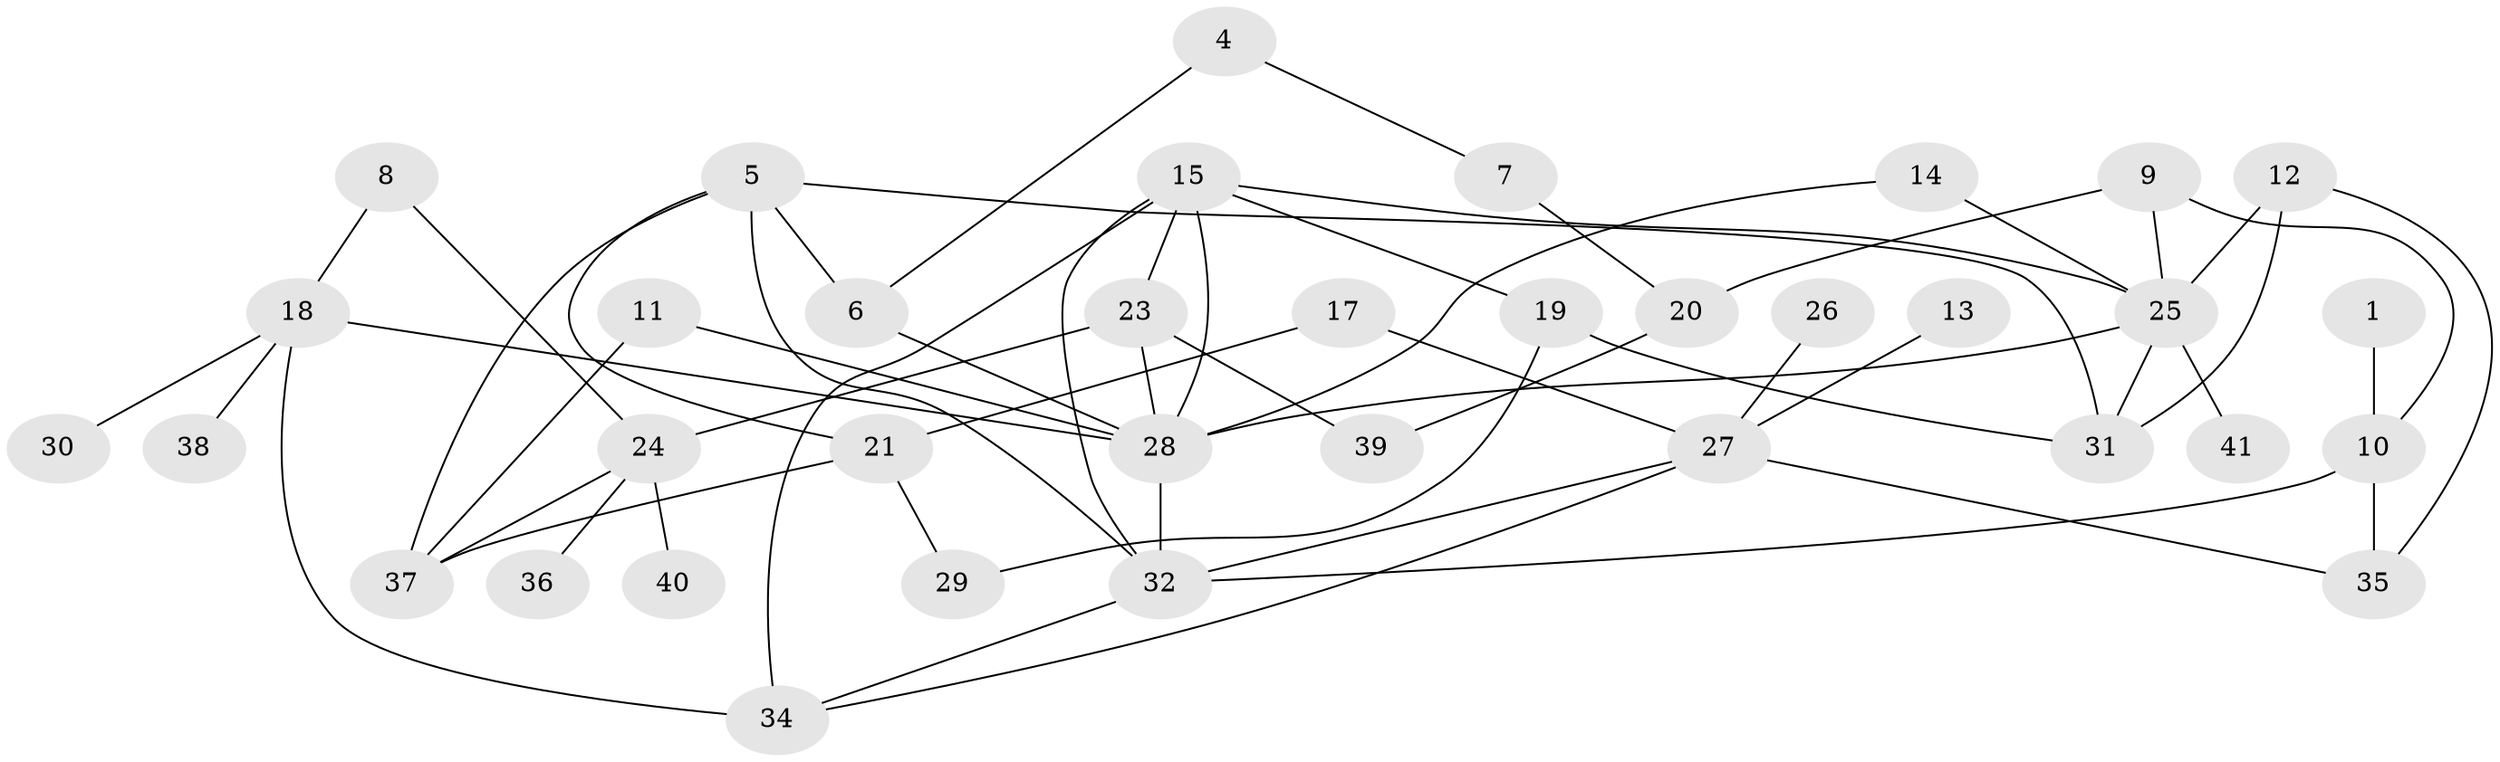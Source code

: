 // original degree distribution, {6: 0.0297029702970297, 4: 0.09900990099009901, 1: 0.21782178217821782, 2: 0.26732673267326734, 7: 0.009900990099009901, 0: 0.04950495049504951, 3: 0.2376237623762376, 5: 0.0891089108910891}
// Generated by graph-tools (version 1.1) at 2025/35/03/04/25 23:35:51]
// undirected, 36 vertices, 57 edges
graph export_dot {
  node [color=gray90,style=filled];
  1;
  4;
  5;
  6;
  7;
  8;
  9;
  10;
  11;
  12;
  13;
  14;
  15;
  17;
  18;
  19;
  20;
  21;
  23;
  24;
  25;
  26;
  27;
  28;
  29;
  30;
  31;
  32;
  34;
  35;
  36;
  37;
  38;
  39;
  40;
  41;
  1 -- 10 [weight=1.0];
  4 -- 6 [weight=1.0];
  4 -- 7 [weight=1.0];
  5 -- 6 [weight=1.0];
  5 -- 21 [weight=1.0];
  5 -- 31 [weight=1.0];
  5 -- 32 [weight=1.0];
  5 -- 37 [weight=1.0];
  6 -- 28 [weight=2.0];
  7 -- 20 [weight=1.0];
  8 -- 18 [weight=1.0];
  8 -- 24 [weight=1.0];
  9 -- 10 [weight=1.0];
  9 -- 20 [weight=1.0];
  9 -- 25 [weight=1.0];
  10 -- 32 [weight=2.0];
  10 -- 35 [weight=1.0];
  11 -- 28 [weight=1.0];
  11 -- 37 [weight=1.0];
  12 -- 25 [weight=1.0];
  12 -- 31 [weight=1.0];
  12 -- 35 [weight=1.0];
  13 -- 27 [weight=1.0];
  14 -- 25 [weight=1.0];
  14 -- 28 [weight=1.0];
  15 -- 19 [weight=1.0];
  15 -- 23 [weight=1.0];
  15 -- 25 [weight=1.0];
  15 -- 28 [weight=1.0];
  15 -- 32 [weight=1.0];
  15 -- 34 [weight=1.0];
  17 -- 21 [weight=1.0];
  17 -- 27 [weight=1.0];
  18 -- 28 [weight=2.0];
  18 -- 30 [weight=1.0];
  18 -- 34 [weight=2.0];
  18 -- 38 [weight=1.0];
  19 -- 29 [weight=1.0];
  19 -- 31 [weight=1.0];
  20 -- 39 [weight=1.0];
  21 -- 29 [weight=1.0];
  21 -- 37 [weight=1.0];
  23 -- 24 [weight=1.0];
  23 -- 28 [weight=1.0];
  23 -- 39 [weight=1.0];
  24 -- 36 [weight=1.0];
  24 -- 37 [weight=2.0];
  24 -- 40 [weight=3.0];
  25 -- 28 [weight=2.0];
  25 -- 31 [weight=3.0];
  25 -- 41 [weight=1.0];
  26 -- 27 [weight=1.0];
  27 -- 32 [weight=1.0];
  27 -- 34 [weight=1.0];
  27 -- 35 [weight=1.0];
  28 -- 32 [weight=1.0];
  32 -- 34 [weight=1.0];
}
